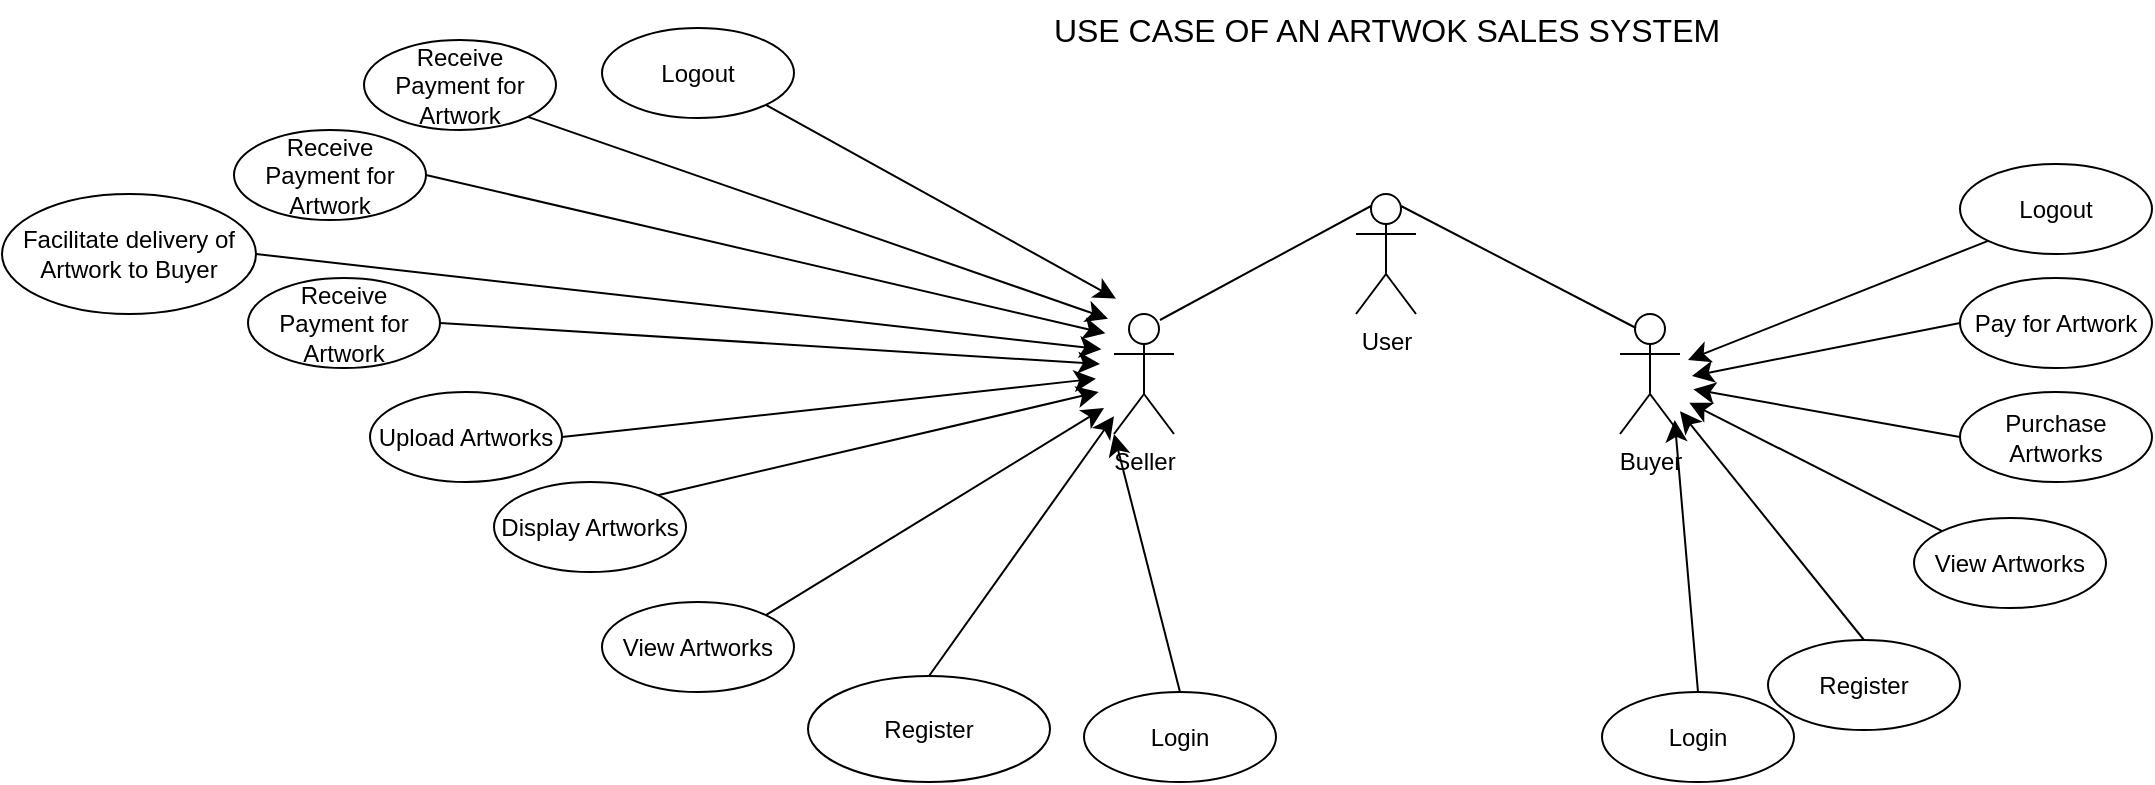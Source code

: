 <mxfile version="24.2.5" type="device">
  <diagram name="Page-1" id="lBTtXCqejluXPcuxgnst">
    <mxGraphModel dx="2021" dy="1204" grid="0" gridSize="10" guides="1" tooltips="1" connect="1" arrows="1" fold="1" page="0" pageScale="1" pageWidth="850" pageHeight="1100" math="0" shadow="0">
      <root>
        <mxCell id="0" />
        <mxCell id="1" parent="0" />
        <mxCell id="4MLwhqXekIt73L7Nqnkv-10" style="edgeStyle=none;curved=1;rounded=0;orthogonalLoop=1;jettySize=auto;html=1;exitX=0.5;exitY=0;exitDx=0;exitDy=0;fontSize=12;startSize=8;endSize=8;" edge="1" parent="1" source="4MLwhqXekIt73L7Nqnkv-1" target="4MLwhqXekIt73L7Nqnkv-3">
          <mxGeometry relative="1" as="geometry" />
        </mxCell>
        <mxCell id="4MLwhqXekIt73L7Nqnkv-1" value="Register" style="ellipse;whiteSpace=wrap;html=1;" vertex="1" parent="1">
          <mxGeometry x="297" y="132" width="96" height="45" as="geometry" />
        </mxCell>
        <mxCell id="4MLwhqXekIt73L7Nqnkv-2" value="User" style="shape=umlActor;verticalLabelPosition=bottom;verticalAlign=top;html=1;" vertex="1" parent="1">
          <mxGeometry x="91" y="-91" width="30" height="60" as="geometry" />
        </mxCell>
        <mxCell id="4MLwhqXekIt73L7Nqnkv-3" value="Buyer&lt;div&gt;&lt;br&gt;&lt;/div&gt;" style="shape=umlActor;verticalLabelPosition=bottom;verticalAlign=top;html=1;" vertex="1" parent="1">
          <mxGeometry x="223" y="-31" width="30" height="60" as="geometry" />
        </mxCell>
        <mxCell id="4MLwhqXekIt73L7Nqnkv-4" value="Seller" style="shape=umlActor;verticalLabelPosition=bottom;verticalAlign=top;html=1;" vertex="1" parent="1">
          <mxGeometry x="-30" y="-31" width="30" height="60" as="geometry" />
        </mxCell>
        <mxCell id="4MLwhqXekIt73L7Nqnkv-6" value="" style="endArrow=none;html=1;rounded=0;fontSize=12;startSize=8;endSize=8;curved=1;entryX=0.25;entryY=0.1;entryDx=0;entryDy=0;entryPerimeter=0;" edge="1" parent="1" target="4MLwhqXekIt73L7Nqnkv-2">
          <mxGeometry width="50" height="50" relative="1" as="geometry">
            <mxPoint x="-7" y="-28" as="sourcePoint" />
            <mxPoint x="43" y="-78" as="targetPoint" />
          </mxGeometry>
        </mxCell>
        <mxCell id="4MLwhqXekIt73L7Nqnkv-7" value="" style="endArrow=none;html=1;rounded=0;fontSize=12;startSize=8;endSize=8;curved=1;entryX=0.25;entryY=0.1;entryDx=0;entryDy=0;entryPerimeter=0;exitX=0.75;exitY=0.1;exitDx=0;exitDy=0;exitPerimeter=0;" edge="1" parent="1" source="4MLwhqXekIt73L7Nqnkv-2">
          <mxGeometry width="50" height="50" relative="1" as="geometry">
            <mxPoint x="125" y="33" as="sourcePoint" />
            <mxPoint x="231" y="-24" as="targetPoint" />
          </mxGeometry>
        </mxCell>
        <mxCell id="4MLwhqXekIt73L7Nqnkv-9" style="edgeStyle=none;curved=1;rounded=0;orthogonalLoop=1;jettySize=auto;html=1;exitX=0.5;exitY=0;exitDx=0;exitDy=0;fontSize=12;startSize=8;endSize=8;" edge="1" parent="1" source="4MLwhqXekIt73L7Nqnkv-8" target="4MLwhqXekIt73L7Nqnkv-4">
          <mxGeometry relative="1" as="geometry" />
        </mxCell>
        <mxCell id="4MLwhqXekIt73L7Nqnkv-8" value="Register" style="ellipse;whiteSpace=wrap;html=1;" vertex="1" parent="1">
          <mxGeometry x="-183" y="150" width="121" height="53" as="geometry" />
        </mxCell>
        <mxCell id="4MLwhqXekIt73L7Nqnkv-13" style="edgeStyle=none;curved=1;rounded=0;orthogonalLoop=1;jettySize=auto;html=1;exitX=0;exitY=0;exitDx=0;exitDy=0;fontSize=12;startSize=8;endSize=8;" edge="1" parent="1" source="4MLwhqXekIt73L7Nqnkv-11">
          <mxGeometry relative="1" as="geometry">
            <mxPoint x="257.667" y="13.333" as="targetPoint" />
          </mxGeometry>
        </mxCell>
        <mxCell id="4MLwhqXekIt73L7Nqnkv-11" value="View Artworks" style="ellipse;whiteSpace=wrap;html=1;" vertex="1" parent="1">
          <mxGeometry x="370" y="71" width="96" height="45" as="geometry" />
        </mxCell>
        <mxCell id="4MLwhqXekIt73L7Nqnkv-15" style="edgeStyle=none;curved=1;rounded=0;orthogonalLoop=1;jettySize=auto;html=1;exitX=0;exitY=0.5;exitDx=0;exitDy=0;fontSize=12;startSize=8;endSize=8;" edge="1" parent="1" source="4MLwhqXekIt73L7Nqnkv-14">
          <mxGeometry relative="1" as="geometry">
            <mxPoint x="259.667" y="6.667" as="targetPoint" />
          </mxGeometry>
        </mxCell>
        <mxCell id="4MLwhqXekIt73L7Nqnkv-14" value="Purchase Artworks" style="ellipse;whiteSpace=wrap;html=1;" vertex="1" parent="1">
          <mxGeometry x="393" y="8" width="96" height="45" as="geometry" />
        </mxCell>
        <mxCell id="4MLwhqXekIt73L7Nqnkv-16" value="Login" style="ellipse;whiteSpace=wrap;html=1;" vertex="1" parent="1">
          <mxGeometry x="214" y="158" width="96" height="45" as="geometry" />
        </mxCell>
        <mxCell id="4MLwhqXekIt73L7Nqnkv-17" style="edgeStyle=none;curved=1;rounded=0;orthogonalLoop=1;jettySize=auto;html=1;exitX=0.5;exitY=0;exitDx=0;exitDy=0;entryX=0.911;entryY=0.883;entryDx=0;entryDy=0;entryPerimeter=0;fontSize=12;startSize=8;endSize=8;" edge="1" parent="1" source="4MLwhqXekIt73L7Nqnkv-16" target="4MLwhqXekIt73L7Nqnkv-3">
          <mxGeometry relative="1" as="geometry" />
        </mxCell>
        <mxCell id="4MLwhqXekIt73L7Nqnkv-19" style="edgeStyle=none;curved=1;rounded=0;orthogonalLoop=1;jettySize=auto;html=1;exitX=0;exitY=0.5;exitDx=0;exitDy=0;fontSize=12;startSize=8;endSize=8;" edge="1" parent="1" source="4MLwhqXekIt73L7Nqnkv-18">
          <mxGeometry relative="1" as="geometry">
            <mxPoint x="259" y="0.0" as="targetPoint" />
          </mxGeometry>
        </mxCell>
        <mxCell id="4MLwhqXekIt73L7Nqnkv-18" value="Pay for Artwork" style="ellipse;whiteSpace=wrap;html=1;" vertex="1" parent="1">
          <mxGeometry x="393" y="-49" width="96" height="45" as="geometry" />
        </mxCell>
        <mxCell id="4MLwhqXekIt73L7Nqnkv-21" style="edgeStyle=none;curved=1;rounded=0;orthogonalLoop=1;jettySize=auto;html=1;exitX=0;exitY=1;exitDx=0;exitDy=0;fontSize=12;startSize=8;endSize=8;" edge="1" parent="1" source="4MLwhqXekIt73L7Nqnkv-20">
          <mxGeometry relative="1" as="geometry">
            <mxPoint x="257" y="-8.0" as="targetPoint" />
          </mxGeometry>
        </mxCell>
        <mxCell id="4MLwhqXekIt73L7Nqnkv-20" value="Logout" style="ellipse;whiteSpace=wrap;html=1;" vertex="1" parent="1">
          <mxGeometry x="393" y="-106" width="96" height="45" as="geometry" />
        </mxCell>
        <mxCell id="4MLwhqXekIt73L7Nqnkv-22" value="Login" style="ellipse;whiteSpace=wrap;html=1;" vertex="1" parent="1">
          <mxGeometry x="-45" y="158" width="96" height="45" as="geometry" />
        </mxCell>
        <mxCell id="4MLwhqXekIt73L7Nqnkv-24" style="edgeStyle=none;curved=1;rounded=0;orthogonalLoop=1;jettySize=auto;html=1;exitX=0.5;exitY=0;exitDx=0;exitDy=0;entryX=0;entryY=1;entryDx=0;entryDy=0;entryPerimeter=0;fontSize=12;startSize=8;endSize=8;" edge="1" parent="1" source="4MLwhqXekIt73L7Nqnkv-22" target="4MLwhqXekIt73L7Nqnkv-4">
          <mxGeometry relative="1" as="geometry" />
        </mxCell>
        <mxCell id="4MLwhqXekIt73L7Nqnkv-26" style="edgeStyle=none;curved=1;rounded=0;orthogonalLoop=1;jettySize=auto;html=1;exitX=1;exitY=0;exitDx=0;exitDy=0;fontSize=12;startSize=8;endSize=8;" edge="1" parent="1" source="4MLwhqXekIt73L7Nqnkv-25">
          <mxGeometry relative="1" as="geometry">
            <mxPoint x="-35" y="16.0" as="targetPoint" />
          </mxGeometry>
        </mxCell>
        <mxCell id="4MLwhqXekIt73L7Nqnkv-25" value="View Artworks" style="ellipse;whiteSpace=wrap;html=1;" vertex="1" parent="1">
          <mxGeometry x="-286" y="113" width="96" height="45" as="geometry" />
        </mxCell>
        <mxCell id="4MLwhqXekIt73L7Nqnkv-28" style="edgeStyle=none;curved=1;rounded=0;orthogonalLoop=1;jettySize=auto;html=1;exitX=1;exitY=0;exitDx=0;exitDy=0;fontSize=12;startSize=8;endSize=8;" edge="1" parent="1" source="4MLwhqXekIt73L7Nqnkv-27">
          <mxGeometry relative="1" as="geometry">
            <mxPoint x="-37.667" y="8.0" as="targetPoint" />
          </mxGeometry>
        </mxCell>
        <mxCell id="4MLwhqXekIt73L7Nqnkv-27" value="Display Artworks" style="ellipse;whiteSpace=wrap;html=1;" vertex="1" parent="1">
          <mxGeometry x="-340" y="53" width="96" height="45" as="geometry" />
        </mxCell>
        <mxCell id="4MLwhqXekIt73L7Nqnkv-30" style="edgeStyle=none;curved=1;rounded=0;orthogonalLoop=1;jettySize=auto;html=1;exitX=1;exitY=0.5;exitDx=0;exitDy=0;fontSize=12;startSize=8;endSize=8;" edge="1" parent="1" source="4MLwhqXekIt73L7Nqnkv-29">
          <mxGeometry relative="1" as="geometry">
            <mxPoint x="-39" y="1.333" as="targetPoint" />
          </mxGeometry>
        </mxCell>
        <mxCell id="4MLwhqXekIt73L7Nqnkv-29" value="Upload Artworks" style="ellipse;whiteSpace=wrap;html=1;" vertex="1" parent="1">
          <mxGeometry x="-402" y="8" width="96" height="45" as="geometry" />
        </mxCell>
        <mxCell id="4MLwhqXekIt73L7Nqnkv-32" style="edgeStyle=none;curved=1;rounded=0;orthogonalLoop=1;jettySize=auto;html=1;exitX=1;exitY=0.5;exitDx=0;exitDy=0;fontSize=12;startSize=8;endSize=8;" edge="1" parent="1" source="4MLwhqXekIt73L7Nqnkv-31">
          <mxGeometry relative="1" as="geometry">
            <mxPoint x="-37.0" y="-6.0" as="targetPoint" />
          </mxGeometry>
        </mxCell>
        <mxCell id="4MLwhqXekIt73L7Nqnkv-31" value="Receive Payment for Artwork" style="ellipse;whiteSpace=wrap;html=1;" vertex="1" parent="1">
          <mxGeometry x="-463" y="-49" width="96" height="45" as="geometry" />
        </mxCell>
        <mxCell id="4MLwhqXekIt73L7Nqnkv-34" style="edgeStyle=none;curved=1;rounded=0;orthogonalLoop=1;jettySize=auto;html=1;exitX=1;exitY=0.5;exitDx=0;exitDy=0;fontSize=12;startSize=8;endSize=8;" edge="1" parent="1" source="4MLwhqXekIt73L7Nqnkv-33">
          <mxGeometry relative="1" as="geometry">
            <mxPoint x="-36.333" y="-13.333" as="targetPoint" />
          </mxGeometry>
        </mxCell>
        <mxCell id="4MLwhqXekIt73L7Nqnkv-33" value="Facilitate delivery of Artwork to Buyer" style="ellipse;whiteSpace=wrap;html=1;" vertex="1" parent="1">
          <mxGeometry x="-586" y="-91" width="127" height="60" as="geometry" />
        </mxCell>
        <mxCell id="4MLwhqXekIt73L7Nqnkv-36" style="edgeStyle=none;curved=1;rounded=0;orthogonalLoop=1;jettySize=auto;html=1;exitX=1;exitY=0.5;exitDx=0;exitDy=0;fontSize=12;startSize=8;endSize=8;" edge="1" parent="1" source="4MLwhqXekIt73L7Nqnkv-35">
          <mxGeometry relative="1" as="geometry">
            <mxPoint x="-34.333" y="-21.333" as="targetPoint" />
          </mxGeometry>
        </mxCell>
        <mxCell id="4MLwhqXekIt73L7Nqnkv-35" value="Receive Payment for Artwork" style="ellipse;whiteSpace=wrap;html=1;" vertex="1" parent="1">
          <mxGeometry x="-470" y="-123" width="96" height="45" as="geometry" />
        </mxCell>
        <mxCell id="4MLwhqXekIt73L7Nqnkv-38" style="edgeStyle=none;curved=1;rounded=0;orthogonalLoop=1;jettySize=auto;html=1;exitX=1;exitY=1;exitDx=0;exitDy=0;fontSize=12;startSize=8;endSize=8;" edge="1" parent="1" source="4MLwhqXekIt73L7Nqnkv-37">
          <mxGeometry relative="1" as="geometry">
            <mxPoint x="-33.0" y="-28.667" as="targetPoint" />
          </mxGeometry>
        </mxCell>
        <mxCell id="4MLwhqXekIt73L7Nqnkv-37" value="Receive Payment for Artwork" style="ellipse;whiteSpace=wrap;html=1;" vertex="1" parent="1">
          <mxGeometry x="-405" y="-168" width="96" height="45" as="geometry" />
        </mxCell>
        <mxCell id="4MLwhqXekIt73L7Nqnkv-39" value="USE CASE OF AN ARTWOK SALES SYSTEM" style="text;html=1;align=center;verticalAlign=middle;whiteSpace=wrap;rounded=0;fontSize=16;" vertex="1" parent="1">
          <mxGeometry x="-127.5" y="-188" width="467" height="30" as="geometry" />
        </mxCell>
        <mxCell id="4MLwhqXekIt73L7Nqnkv-41" style="edgeStyle=none;curved=1;rounded=0;orthogonalLoop=1;jettySize=auto;html=1;exitX=1;exitY=1;exitDx=0;exitDy=0;fontSize=12;startSize=8;endSize=8;" edge="1" parent="1" source="4MLwhqXekIt73L7Nqnkv-40">
          <mxGeometry relative="1" as="geometry">
            <mxPoint x="-29.0" y="-38.667" as="targetPoint" />
          </mxGeometry>
        </mxCell>
        <mxCell id="4MLwhqXekIt73L7Nqnkv-40" value="Logout" style="ellipse;whiteSpace=wrap;html=1;" vertex="1" parent="1">
          <mxGeometry x="-286" y="-174" width="96" height="45" as="geometry" />
        </mxCell>
      </root>
    </mxGraphModel>
  </diagram>
</mxfile>
